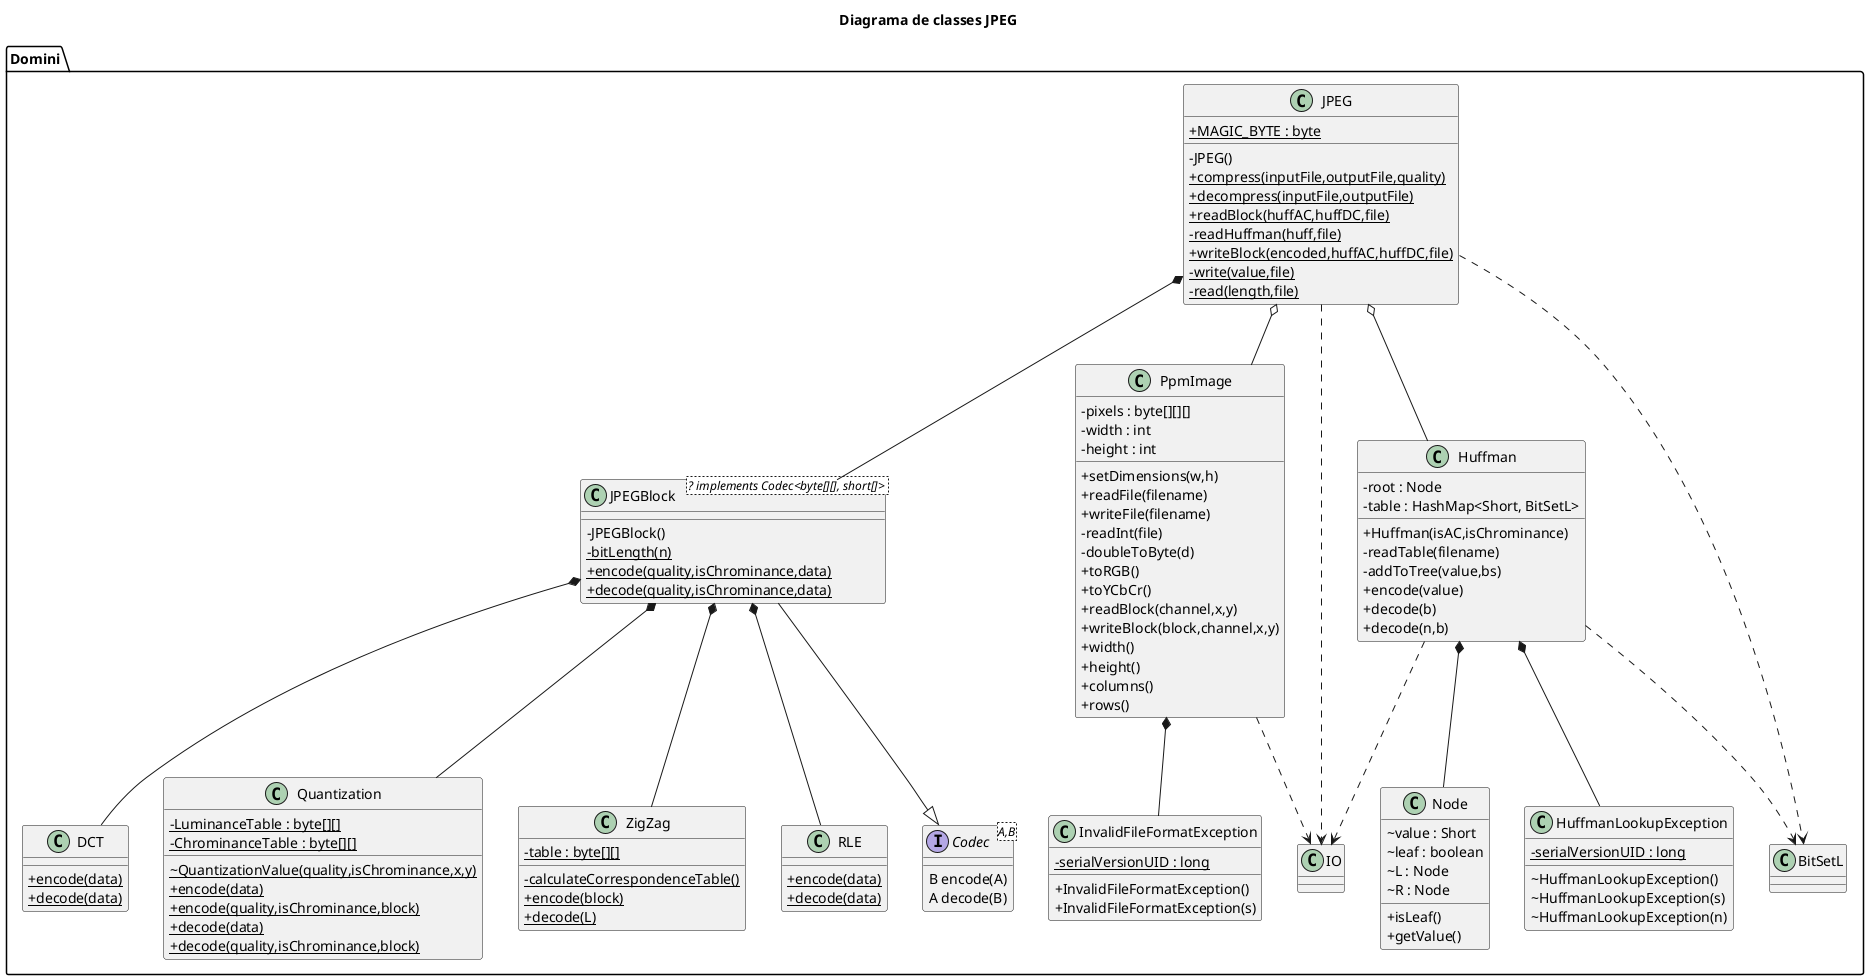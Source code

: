 @startuml

skinparam classAttributeIconSize 0

title Diagrama de classes JPEG

package Domini {
    class JPEG {
        {static}+MAGIC_BYTE : byte
        - JPEG()
        {static}+compress(inputFile,outputFile,quality)
        {static}+decompress(inputFile,outputFile)
        {static}+readBlock(huffAC,huffDC,file)
        {static}-readHuffman(huff,file)
        {static}+writeBlock(encoded,huffAC,huffDC,file)
        {static}-write(value,file)
        {static}-read(length,file)
    }
    class JPEGBlock as "JPEGBlock <? implements Codec<byte[][], short[]> >" {
        -JPEGBlock()
        {static}-bitLength(n)
        {static}+encode(quality,isChrominance,data)
        {static}+decode(quality,isChrominance,data)
    }
    class DCT {
        {static}+encode(data)
        {static}+decode(data)
    }
    class Quantization {
        {static}-LuminanceTable : byte[][]
        {static}-ChrominanceTable : byte[][]
        {static}~QuantizationValue(quality,isChrominance,x,y)
        {static}+encode(data)
        {static}+encode(quality,isChrominance,block)
        {static}+decode(data)
        {static}+decode(quality,isChrominance,block)
    }
    class ZigZag {
        {static}-table : byte[][]
        {static}-calculateCorrespondenceTable()
        {static}+encode(block)
        {static}+decode(L)
    }
    class RLE {
        {static}+encode(data)
        {static}+decode(data)
    }
    class PpmImage {
        -pixels : byte[][][]
        -width : int
        -height : int
        +setDimensions(w,h)
        +readFile(filename)
        +writeFile(filename)
        -readInt(file)
        -doubleToByte(d)
        +toRGB()
        +toYCbCr()
        +readBlock(channel,x,y)
        +writeBlock(block,channel,x,y)
        +width()
        +height()
        +columns()
        +rows()
    }
    class InvalidFileFormatException {
        {static}-serialVersionUID : long
        +InvalidFileFormatException()
        +InvalidFileFormatException(s)
    }
    class Huffman {
        - root : Node
        - table : HashMap<Short, BitSetL>
        +Huffman(isAC,isChrominance)
        -readTable(filename)
        -addToTree(value,bs)
        +encode(value)
        +decode(b)
        +decode(n,b)
    }
    class Node {
        ~ value : Short
        ~ leaf : boolean
        ~ L : Node
        ~ R : Node
        +isLeaf()
        +getValue()
    }
    class HuffmanLookupException {
        {static} -serialVersionUID : long
        ~ HuffmanLookupException()
        ~ HuffmanLookupException(s)
        ~ HuffmanLookupException(n)
    }

    class IO {
    }
    interface Codec<A,B> {
        B encode(A)
        A decode(B)
    }

    JPEG *-- JPEGBlock
    JPEG o-- PpmImage
    JPEG o-- Huffman

    JPEG ..> IO
    PpmImage ..> IO
    Huffman ..> IO

    JPEG ..> BitSetL
    Huffman ..> BitSetL

    JPEGBlock *-- DCT
    JPEGBlock *-- Quantization
    JPEGBlock *-- ZigZag
    JPEGBlock *-- RLE
    JPEGBlock --|> Codec

    PpmImage *-- InvalidFileFormatException
    Huffman *-- Node
    Huffman *-- HuffmanLookupException

}

@enduml
